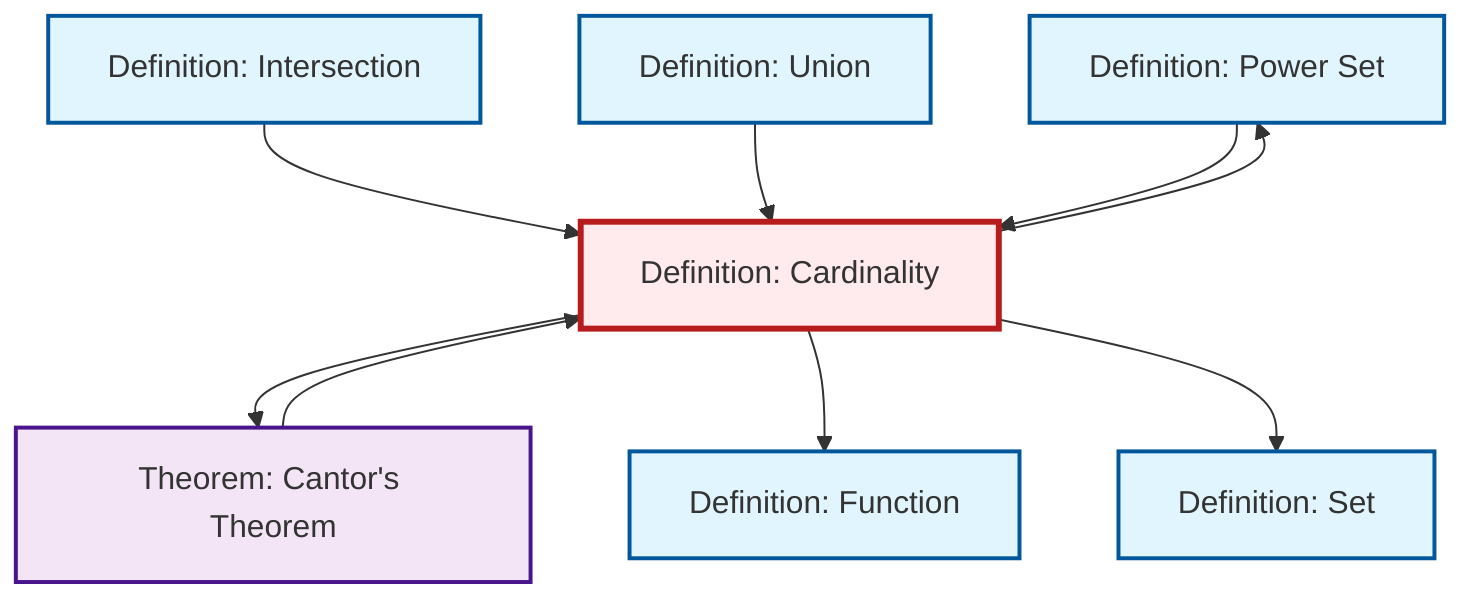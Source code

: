 graph TD
    classDef definition fill:#e1f5fe,stroke:#01579b,stroke-width:2px
    classDef theorem fill:#f3e5f5,stroke:#4a148c,stroke-width:2px
    classDef axiom fill:#fff3e0,stroke:#e65100,stroke-width:2px
    classDef example fill:#e8f5e9,stroke:#1b5e20,stroke-width:2px
    classDef current fill:#ffebee,stroke:#b71c1c,stroke-width:3px
    def-power-set["Definition: Power Set"]:::definition
    def-function["Definition: Function"]:::definition
    thm-cantor["Theorem: Cantor's Theorem"]:::theorem
    def-intersection["Definition: Intersection"]:::definition
    def-union["Definition: Union"]:::definition
    def-cardinality["Definition: Cardinality"]:::definition
    def-set["Definition: Set"]:::definition
    def-cardinality --> thm-cantor
    def-cardinality --> def-function
    def-cardinality --> def-set
    def-intersection --> def-cardinality
    def-union --> def-cardinality
    def-cardinality --> def-power-set
    def-power-set --> def-cardinality
    thm-cantor --> def-cardinality
    class def-cardinality current